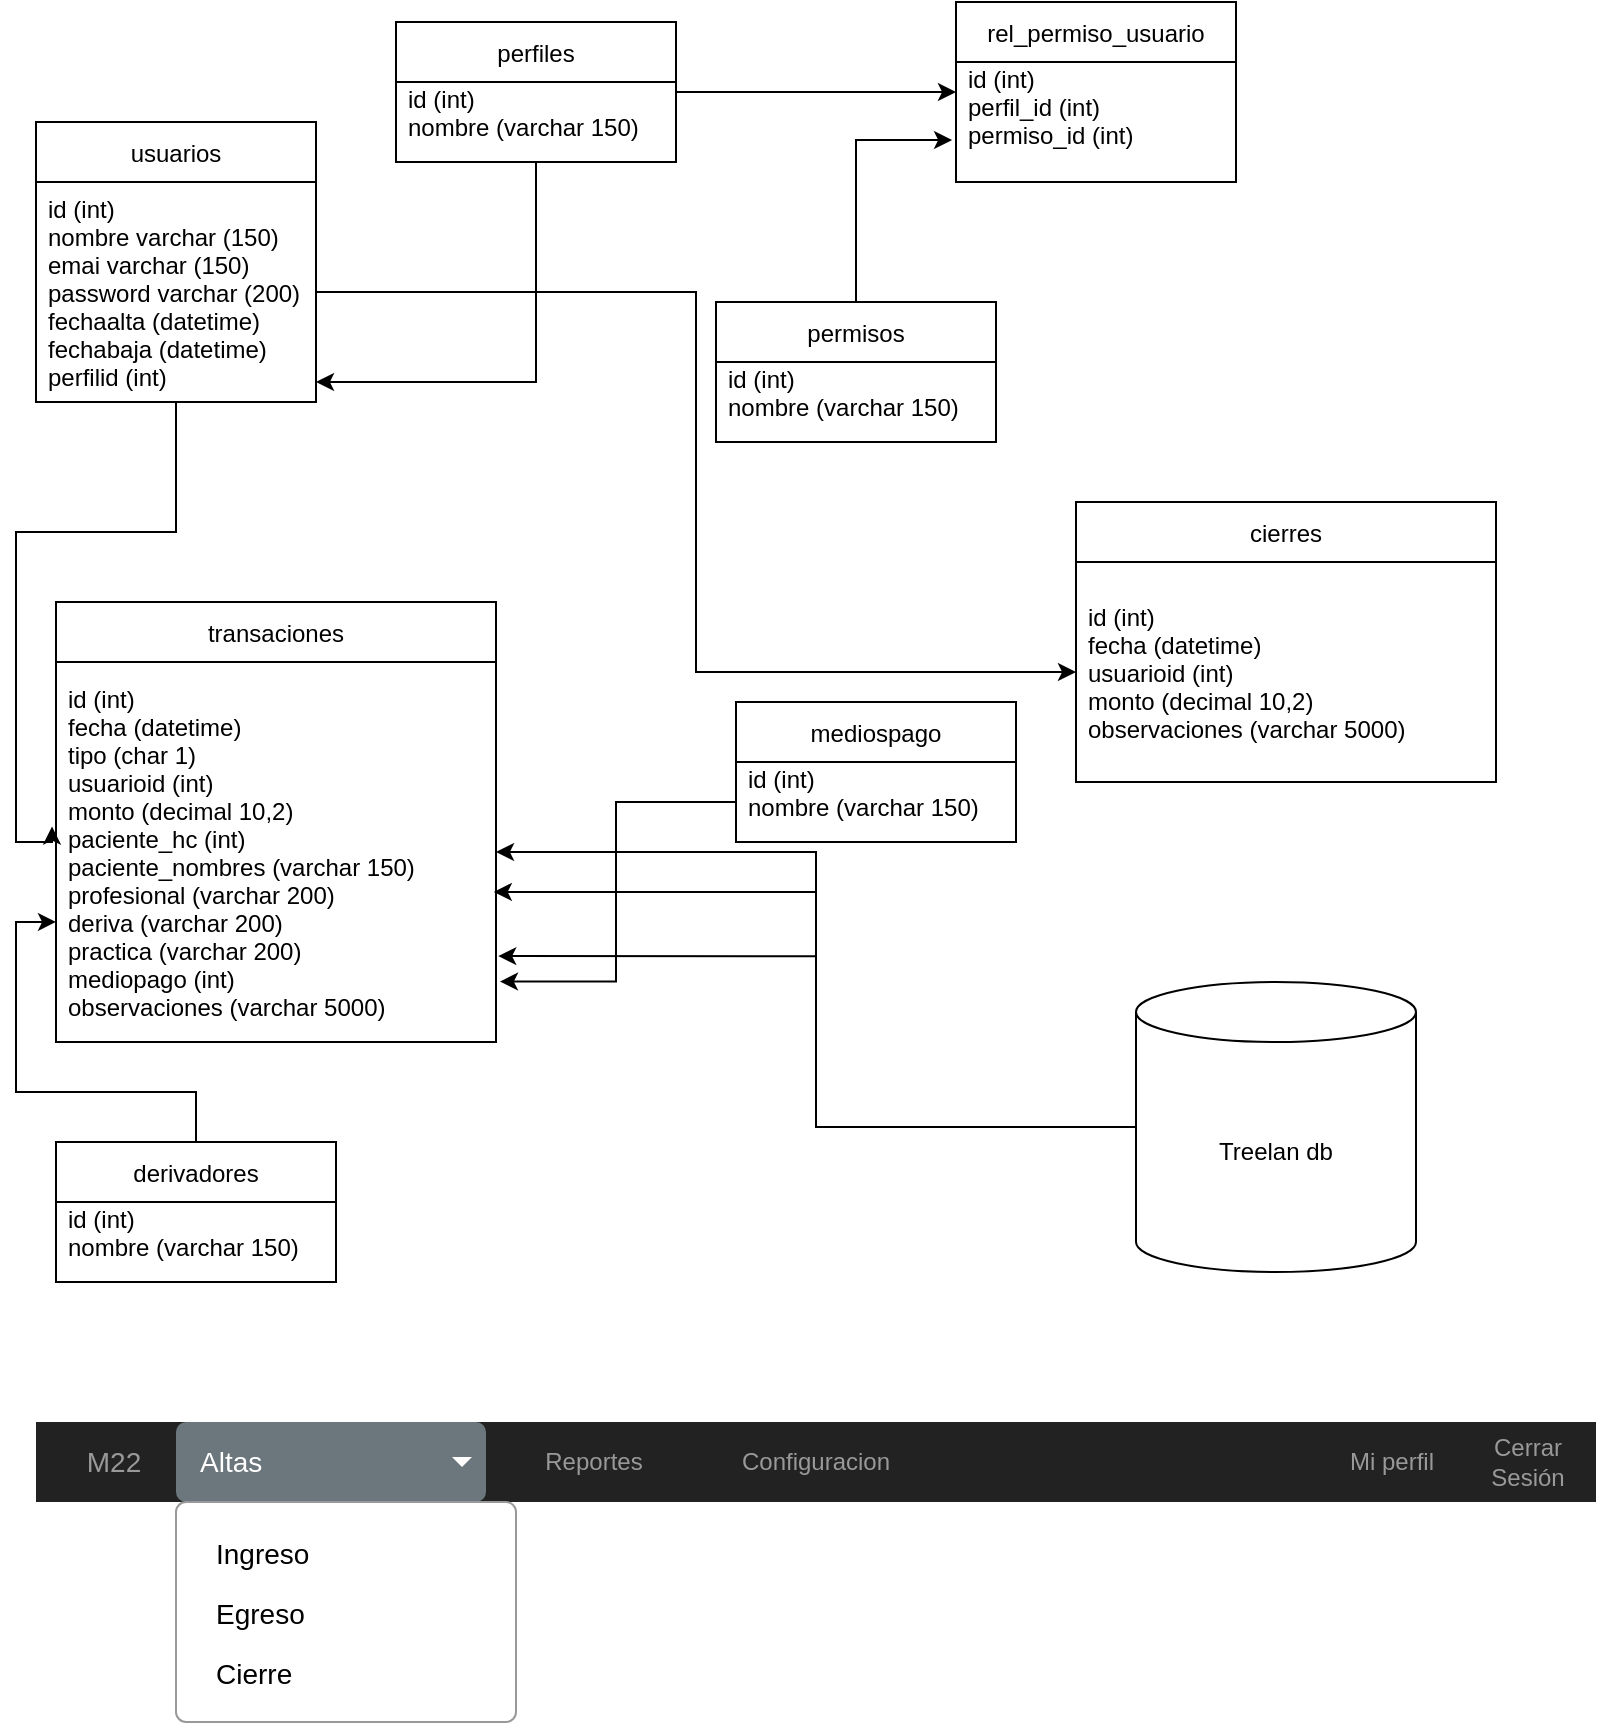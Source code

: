 <mxfile version="15.4.0" type="device"><diagram id="a_an6kAvHWQJx0vxXOa9" name="Página-1"><mxGraphModel dx="1350" dy="1323" grid="1" gridSize="10" guides="1" tooltips="1" connect="1" arrows="1" fold="1" page="1" pageScale="1" pageWidth="826" pageHeight="1169" background="#ffffff" math="0" shadow="0"><root><mxCell id="0"/><mxCell id="1" parent="0"/><mxCell id="8H4hCuh3M7mbsOXZkGjM-14" style="edgeStyle=orthogonalEdgeStyle;rounded=0;orthogonalLoop=1;jettySize=auto;html=1;entryX=-0.009;entryY=0.433;entryDx=0;entryDy=0;entryPerimeter=0;" parent="1" source="mgPJl6ySsSmp5LkOWOJI-2" target="mgPJl6ySsSmp5LkOWOJI-11" edge="1"><mxGeometry relative="1" as="geometry"><Array as="points"><mxPoint x="100" y="305"/><mxPoint x="20" y="305"/><mxPoint x="20" y="460"/><mxPoint x="38" y="460"/></Array></mxGeometry></mxCell><mxCell id="mgPJl6ySsSmp5LkOWOJI-2" value="usuarios" style="swimlane;fontStyle=0;childLayout=stackLayout;horizontal=1;startSize=30;horizontalStack=0;resizeParent=1;resizeParentMax=0;resizeLast=0;collapsible=1;marginBottom=0;" parent="1" vertex="1"><mxGeometry x="30" y="100" width="140" height="140" as="geometry"/></mxCell><mxCell id="mgPJl6ySsSmp5LkOWOJI-3" value="id (int)&#10;nombre varchar (150)&#10;emai varchar (150)&#10;password varchar (200)&#10;fechaalta (datetime)&#10;fechabaja (datetime)&#10;perfilid (int)" style="text;strokeColor=none;fillColor=none;align=left;verticalAlign=middle;spacingLeft=4;spacingRight=4;overflow=hidden;points=[[0,0.5],[1,0.5]];portConstraint=eastwest;rotatable=0;" parent="mgPJl6ySsSmp5LkOWOJI-2" vertex="1"><mxGeometry y="30" width="140" height="110" as="geometry"/></mxCell><mxCell id="8H4hCuh3M7mbsOXZkGjM-3" value="" style="edgeStyle=orthogonalEdgeStyle;rounded=0;orthogonalLoop=1;jettySize=auto;html=1;" parent="1" source="mgPJl6ySsSmp5LkOWOJI-7" target="8H4hCuh3M7mbsOXZkGjM-1" edge="1"><mxGeometry relative="1" as="geometry"/></mxCell><mxCell id="8H4hCuh3M7mbsOXZkGjM-11" style="edgeStyle=orthogonalEdgeStyle;rounded=0;orthogonalLoop=1;jettySize=auto;html=1;" parent="1" source="mgPJl6ySsSmp5LkOWOJI-7" target="mgPJl6ySsSmp5LkOWOJI-3" edge="1"><mxGeometry relative="1" as="geometry"><Array as="points"><mxPoint x="280" y="230"/></Array></mxGeometry></mxCell><mxCell id="mgPJl6ySsSmp5LkOWOJI-7" value="perfiles" style="swimlane;fontStyle=0;childLayout=stackLayout;horizontal=1;startSize=30;horizontalStack=0;resizeParent=1;resizeParentMax=0;resizeLast=0;collapsible=1;marginBottom=0;" parent="1" vertex="1"><mxGeometry x="210" y="50" width="140" height="70" as="geometry"/></mxCell><mxCell id="mgPJl6ySsSmp5LkOWOJI-8" value="id (int)&#10;nombre (varchar 150)&#10;" style="text;strokeColor=none;fillColor=none;align=left;verticalAlign=middle;spacingLeft=4;spacingRight=4;overflow=hidden;points=[[0,0.5],[1,0.5]];portConstraint=eastwest;rotatable=0;" parent="mgPJl6ySsSmp5LkOWOJI-7" vertex="1"><mxGeometry y="30" width="140" height="40" as="geometry"/></mxCell><mxCell id="mgPJl6ySsSmp5LkOWOJI-10" value="transaciones" style="swimlane;fontStyle=0;childLayout=stackLayout;horizontal=1;startSize=30;horizontalStack=0;resizeParent=1;resizeParentMax=0;resizeLast=0;collapsible=1;marginBottom=0;" parent="1" vertex="1"><mxGeometry x="40" y="340" width="220" height="220" as="geometry"/></mxCell><mxCell id="mgPJl6ySsSmp5LkOWOJI-11" value="id (int)&#10;fecha (datetime)&#10;tipo (char 1)&#10;usuarioid (int)&#10;monto (decimal 10,2)&#10;paciente_hc (int)&#10;paciente_nombres (varchar 150)&#10;profesional (varchar 200)&#10;deriva (varchar 200)&#10;practica (varchar 200)&#10;mediopago (int)&#10;observaciones (varchar 5000)" style="text;strokeColor=none;fillColor=none;align=left;verticalAlign=middle;spacingLeft=4;spacingRight=4;overflow=hidden;points=[[0,0.5],[1,0.5]];portConstraint=eastwest;rotatable=0;" parent="mgPJl6ySsSmp5LkOWOJI-10" vertex="1"><mxGeometry y="30" width="220" height="190" as="geometry"/></mxCell><mxCell id="mgPJl6ySsSmp5LkOWOJI-16" value="cierres" style="swimlane;fontStyle=0;childLayout=stackLayout;horizontal=1;startSize=30;horizontalStack=0;resizeParent=1;resizeParentMax=0;resizeLast=0;collapsible=1;marginBottom=0;" parent="1" vertex="1"><mxGeometry x="550" y="290" width="210" height="140" as="geometry"/></mxCell><mxCell id="mgPJl6ySsSmp5LkOWOJI-17" value="id (int)&#10;fecha (datetime)&#10;usuarioid (int)&#10;monto (decimal 10,2)&#10;observaciones (varchar 5000)" style="text;strokeColor=none;fillColor=none;align=left;verticalAlign=middle;spacingLeft=4;spacingRight=4;overflow=hidden;points=[[0,0.5],[1,0.5]];portConstraint=eastwest;rotatable=0;" parent="mgPJl6ySsSmp5LkOWOJI-16" vertex="1"><mxGeometry y="30" width="210" height="110" as="geometry"/></mxCell><mxCell id="8H4hCuh3M7mbsOXZkGjM-1" value="rel_permiso_usuario" style="swimlane;fontStyle=0;childLayout=stackLayout;horizontal=1;startSize=30;horizontalStack=0;resizeParent=1;resizeParentMax=0;resizeLast=0;collapsible=1;marginBottom=0;" parent="1" vertex="1"><mxGeometry x="490" y="40" width="140" height="90" as="geometry"/></mxCell><mxCell id="8H4hCuh3M7mbsOXZkGjM-2" value="id (int)&#10;perfil_id (int)&#10;permiso_id (int)&#10;&#10; " style="text;strokeColor=none;fillColor=none;align=left;verticalAlign=middle;spacingLeft=4;spacingRight=4;overflow=hidden;points=[[0,0.5],[1,0.5]];portConstraint=eastwest;rotatable=0;" parent="8H4hCuh3M7mbsOXZkGjM-1" vertex="1"><mxGeometry y="30" width="140" height="60" as="geometry"/></mxCell><mxCell id="8H4hCuh3M7mbsOXZkGjM-12" style="edgeStyle=orthogonalEdgeStyle;rounded=0;orthogonalLoop=1;jettySize=auto;html=1;entryX=-0.014;entryY=0.65;entryDx=0;entryDy=0;entryPerimeter=0;" parent="1" source="8H4hCuh3M7mbsOXZkGjM-4" target="8H4hCuh3M7mbsOXZkGjM-2" edge="1"><mxGeometry relative="1" as="geometry"/></mxCell><mxCell id="8H4hCuh3M7mbsOXZkGjM-4" value="permisos" style="swimlane;fontStyle=0;childLayout=stackLayout;horizontal=1;startSize=30;horizontalStack=0;resizeParent=1;resizeParentMax=0;resizeLast=0;collapsible=1;marginBottom=0;" parent="1" vertex="1"><mxGeometry x="370" y="190" width="140" height="70" as="geometry"/></mxCell><mxCell id="8H4hCuh3M7mbsOXZkGjM-5" value="id (int)&#10;nombre (varchar 150)&#10;" style="text;strokeColor=none;fillColor=none;align=left;verticalAlign=middle;spacingLeft=4;spacingRight=4;overflow=hidden;points=[[0,0.5],[1,0.5]];portConstraint=eastwest;rotatable=0;" parent="8H4hCuh3M7mbsOXZkGjM-4" vertex="1"><mxGeometry y="30" width="140" height="40" as="geometry"/></mxCell><mxCell id="8H4hCuh3M7mbsOXZkGjM-13" style="edgeStyle=orthogonalEdgeStyle;rounded=0;orthogonalLoop=1;jettySize=auto;html=1;" parent="1" source="mgPJl6ySsSmp5LkOWOJI-3" target="mgPJl6ySsSmp5LkOWOJI-17" edge="1"><mxGeometry relative="1" as="geometry"/></mxCell><mxCell id="t2m1NvRTmGg8PZB14XHX-1" value="mediospago" style="swimlane;fontStyle=0;childLayout=stackLayout;horizontal=1;startSize=30;horizontalStack=0;resizeParent=1;resizeParentMax=0;resizeLast=0;collapsible=1;marginBottom=0;" vertex="1" parent="1"><mxGeometry x="380" y="390" width="140" height="70" as="geometry"/></mxCell><mxCell id="t2m1NvRTmGg8PZB14XHX-2" value="id (int)&#10;nombre (varchar 150)&#10;" style="text;strokeColor=none;fillColor=none;align=left;verticalAlign=middle;spacingLeft=4;spacingRight=4;overflow=hidden;points=[[0,0.5],[1,0.5]];portConstraint=eastwest;rotatable=0;" vertex="1" parent="t2m1NvRTmGg8PZB14XHX-1"><mxGeometry y="30" width="140" height="40" as="geometry"/></mxCell><mxCell id="t2m1NvRTmGg8PZB14XHX-4" style="edgeStyle=orthogonalEdgeStyle;rounded=0;orthogonalLoop=1;jettySize=auto;html=1;entryX=1.009;entryY=0.841;entryDx=0;entryDy=0;entryPerimeter=0;" edge="1" parent="1" source="t2m1NvRTmGg8PZB14XHX-2" target="mgPJl6ySsSmp5LkOWOJI-11"><mxGeometry relative="1" as="geometry"/></mxCell><mxCell id="t2m1NvRTmGg8PZB14XHX-6" style="edgeStyle=orthogonalEdgeStyle;rounded=0;orthogonalLoop=1;jettySize=auto;html=1;" edge="1" parent="1" source="t2m1NvRTmGg8PZB14XHX-5" target="mgPJl6ySsSmp5LkOWOJI-11"><mxGeometry relative="1" as="geometry"/></mxCell><mxCell id="t2m1NvRTmGg8PZB14XHX-7" style="edgeStyle=orthogonalEdgeStyle;rounded=0;orthogonalLoop=1;jettySize=auto;html=1;entryX=0.995;entryY=0.605;entryDx=0;entryDy=0;entryPerimeter=0;" edge="1" parent="1" source="t2m1NvRTmGg8PZB14XHX-5" target="mgPJl6ySsSmp5LkOWOJI-11"><mxGeometry relative="1" as="geometry"/></mxCell><mxCell id="t2m1NvRTmGg8PZB14XHX-8" style="edgeStyle=orthogonalEdgeStyle;rounded=0;orthogonalLoop=1;jettySize=auto;html=1;entryX=1.005;entryY=0.774;entryDx=0;entryDy=0;entryPerimeter=0;" edge="1" parent="1" source="t2m1NvRTmGg8PZB14XHX-5" target="mgPJl6ySsSmp5LkOWOJI-11"><mxGeometry relative="1" as="geometry"/></mxCell><mxCell id="t2m1NvRTmGg8PZB14XHX-5" value="Treelan db" style="shape=cylinder3;whiteSpace=wrap;html=1;boundedLbl=1;backgroundOutline=1;size=15;" vertex="1" parent="1"><mxGeometry x="580" y="530" width="140" height="145" as="geometry"/></mxCell><mxCell id="t2m1NvRTmGg8PZB14XHX-14" style="edgeStyle=orthogonalEdgeStyle;rounded=0;orthogonalLoop=1;jettySize=auto;html=1;entryX=0;entryY=0.684;entryDx=0;entryDy=0;entryPerimeter=0;" edge="1" parent="1" source="t2m1NvRTmGg8PZB14XHX-11" target="mgPJl6ySsSmp5LkOWOJI-11"><mxGeometry relative="1" as="geometry"/></mxCell><mxCell id="t2m1NvRTmGg8PZB14XHX-11" value="derivadores" style="swimlane;fontStyle=0;childLayout=stackLayout;horizontal=1;startSize=30;horizontalStack=0;resizeParent=1;resizeParentMax=0;resizeLast=0;collapsible=1;marginBottom=0;" vertex="1" parent="1"><mxGeometry x="40" y="610" width="140" height="70" as="geometry"/></mxCell><mxCell id="t2m1NvRTmGg8PZB14XHX-12" value="id (int)&#10;nombre (varchar 150)&#10;" style="text;strokeColor=none;fillColor=none;align=left;verticalAlign=middle;spacingLeft=4;spacingRight=4;overflow=hidden;points=[[0,0.5],[1,0.5]];portConstraint=eastwest;rotatable=0;" vertex="1" parent="t2m1NvRTmGg8PZB14XHX-11"><mxGeometry y="30" width="140" height="40" as="geometry"/></mxCell><mxCell id="t2m1NvRTmGg8PZB14XHX-24" value="" style="html=1;shadow=0;dashed=0;shape=mxgraph.bootstrap.rect;fillColor=#222222;strokeColor=none;whiteSpace=wrap;rounded=0;fontSize=12;fontColor=#000000;align=center;" vertex="1" parent="1"><mxGeometry x="30" y="750" width="780" height="40" as="geometry"/></mxCell><mxCell id="t2m1NvRTmGg8PZB14XHX-25" value="M22" style="html=1;shadow=0;dashed=0;fillColor=none;strokeColor=none;shape=mxgraph.bootstrap.rect;fontColor=#999999;fontSize=14;whiteSpace=wrap;" vertex="1" parent="t2m1NvRTmGg8PZB14XHX-24"><mxGeometry width="78" height="40" as="geometry"/></mxCell><mxCell id="t2m1NvRTmGg8PZB14XHX-31" value="Configuracion" style="html=1;shadow=0;dashed=0;fillColor=none;strokeColor=none;shape=mxgraph.bootstrap.rect;fontColor=#999999;whiteSpace=wrap;" vertex="1" parent="t2m1NvRTmGg8PZB14XHX-24"><mxGeometry x="355.87" width="68.25" height="40" as="geometry"/></mxCell><mxCell id="t2m1NvRTmGg8PZB14XHX-32" value="Mi perfil" style="html=1;shadow=0;dashed=0;fillColor=none;strokeColor=none;shape=mxgraph.bootstrap.rect;fontColor=#999999;whiteSpace=wrap;" vertex="1" parent="t2m1NvRTmGg8PZB14XHX-24"><mxGeometry x="643.5" width="68.25" height="40" as="geometry"/></mxCell><mxCell id="t2m1NvRTmGg8PZB14XHX-33" value="Cerrar Sesión" style="html=1;shadow=0;dashed=0;fillColor=none;strokeColor=none;shape=mxgraph.bootstrap.rect;fontColor=#999999;whiteSpace=wrap;" vertex="1" parent="t2m1NvRTmGg8PZB14XHX-24"><mxGeometry x="711.75" width="68.25" height="40" as="geometry"/></mxCell><mxCell id="t2m1NvRTmGg8PZB14XHX-30" value="Reportes" style="html=1;shadow=0;dashed=0;fillColor=none;strokeColor=none;shape=mxgraph.bootstrap.rect;fontColor=#999999;whiteSpace=wrap;" vertex="1" parent="t2m1NvRTmGg8PZB14XHX-24"><mxGeometry x="240" width="78" height="40" as="geometry"/></mxCell><mxCell id="t2m1NvRTmGg8PZB14XHX-36" value="Altas" style="html=1;shadow=0;dashed=0;shape=mxgraph.bootstrap.rrect;rSize=5;strokeColor=none;strokeWidth=1;fillColor=#6C767D;fontColor=#ffffff;whiteSpace=wrap;align=left;verticalAlign=middle;fontStyle=0;fontSize=14;spacingLeft=10;" vertex="1" parent="t2m1NvRTmGg8PZB14XHX-24"><mxGeometry x="70" width="155" height="40" as="geometry"/></mxCell><mxCell id="t2m1NvRTmGg8PZB14XHX-37" value="" style="shape=triangle;direction=south;fillColor=#ffffff;strokeColor=none;perimeter=none;" vertex="1" parent="t2m1NvRTmGg8PZB14XHX-36"><mxGeometry x="1" y="0.5" width="10" height="5" relative="1" as="geometry"><mxPoint x="-17" y="-2.5" as="offset"/></mxGeometry></mxCell><mxCell id="t2m1NvRTmGg8PZB14XHX-38" value="" style="html=1;shadow=0;dashed=0;shape=mxgraph.bootstrap.rrect;rSize=5;fillColor=#ffffff;strokeColor=#999999;" vertex="1" parent="1"><mxGeometry x="100" y="790" width="170" height="110" as="geometry"/></mxCell><mxCell id="t2m1NvRTmGg8PZB14XHX-39" value="Ingreso" style="fillColor=none;strokeColor=none;align=left;spacing=20;fontSize=14;" vertex="1" parent="t2m1NvRTmGg8PZB14XHX-38"><mxGeometry width="170" height="30" relative="1" as="geometry"><mxPoint y="10" as="offset"/></mxGeometry></mxCell><mxCell id="t2m1NvRTmGg8PZB14XHX-40" value="Egreso" style="fillColor=none;strokeColor=none;align=left;spacing=20;fontSize=14;" vertex="1" parent="t2m1NvRTmGg8PZB14XHX-38"><mxGeometry width="170" height="30" relative="1" as="geometry"><mxPoint y="40" as="offset"/></mxGeometry></mxCell><mxCell id="t2m1NvRTmGg8PZB14XHX-41" value="Cierre" style="fillColor=none;strokeColor=none;align=left;spacing=20;fontSize=14;" vertex="1" parent="t2m1NvRTmGg8PZB14XHX-38"><mxGeometry width="170" height="30" relative="1" as="geometry"><mxPoint y="70" as="offset"/></mxGeometry></mxCell></root></mxGraphModel></diagram></mxfile>